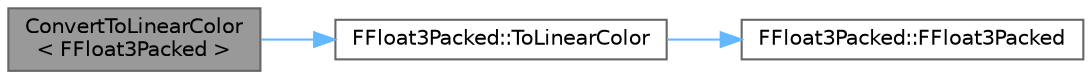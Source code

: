 digraph "ConvertToLinearColor&lt; FFloat3Packed &gt;"
{
 // INTERACTIVE_SVG=YES
 // LATEX_PDF_SIZE
  bgcolor="transparent";
  edge [fontname=Helvetica,fontsize=10,labelfontname=Helvetica,labelfontsize=10];
  node [fontname=Helvetica,fontsize=10,shape=box,height=0.2,width=0.4];
  rankdir="LR";
  Node1 [id="Node000001",label="ConvertToLinearColor\l\< FFloat3Packed \>",height=0.2,width=0.4,color="gray40", fillcolor="grey60", style="filled", fontcolor="black",tooltip=" "];
  Node1 -> Node2 [id="edge1_Node000001_Node000002",color="steelblue1",style="solid",tooltip=" "];
  Node2 [id="Node000002",label="FFloat3Packed::ToLinearColor",height=0.2,width=0.4,color="grey40", fillcolor="white", style="filled",URL="$d5/d6f/classFFloat3Packed.html#ae5b4f034f2172be1222291687965217c",tooltip=" "];
  Node2 -> Node3 [id="edge2_Node000002_Node000003",color="steelblue1",style="solid",tooltip=" "];
  Node3 [id="Node000003",label="FFloat3Packed::FFloat3Packed",height=0.2,width=0.4,color="grey40", fillcolor="white", style="filled",URL="$d5/d6f/classFFloat3Packed.html#a139bab241ca75723020c38f7fe788d07",tooltip=" "];
}
